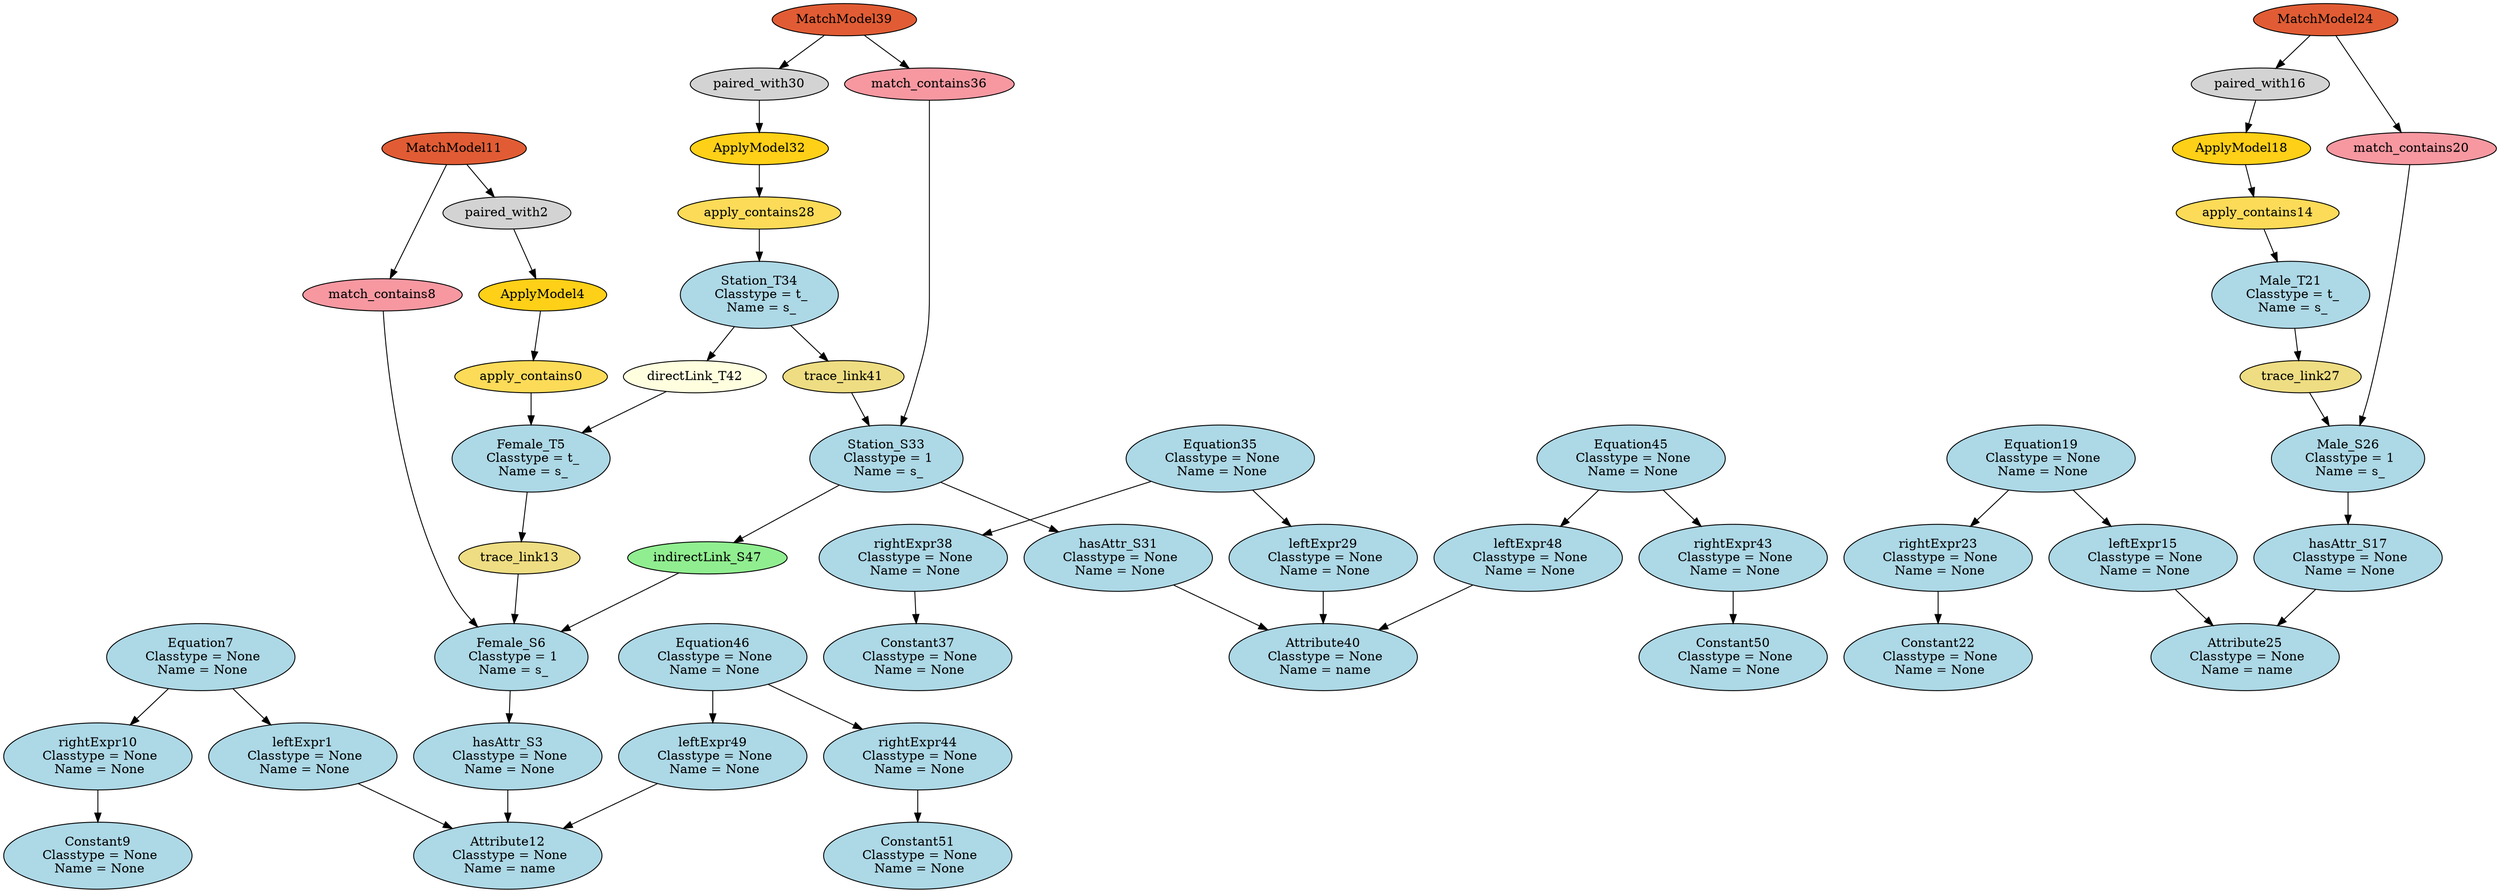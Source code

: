 digraph HEmptyPathCondition_HF2F_HM2M_HS2S_HSF2SF {
apply_contains0 [style=filled, fillcolor="#FCDB58"];
"leftExpr1\n Classtype = None\n Name = None" [style=filled, fillcolor=lightblue];
paired_with2 [style=filled, fillcolor=lightgray];
"hasAttr_S3\n Classtype = None\n Name = None" [style=filled, fillcolor=lightblue];
ApplyModel4 [style=filled, fillcolor="#FED017"];
"Female_T5\n Classtype = t_\n Name = s_" [style=filled, fillcolor=lightblue];
"Female_S6\n Classtype = 1\n Name = s_" [style=filled, fillcolor=lightblue];
"Equation7\n Classtype = None\n Name = None" [style=filled, fillcolor=lightblue];
match_contains8 [style=filled, fillcolor="#F798A1"];
"Constant9\n Classtype = None\n Name = None" [style=filled, fillcolor=lightblue];
"rightExpr10\n Classtype = None\n Name = None" [style=filled, fillcolor=lightblue];
MatchModel11 [style=filled, fillcolor="#E15C34"];
"Attribute12\n Classtype = None\n Name = name" [style=filled, fillcolor=lightblue];
trace_link13 [style=filled, fillcolor=lightgoldenrod];
apply_contains14 [style=filled, fillcolor="#FCDB58"];
"leftExpr15\n Classtype = None\n Name = None" [style=filled, fillcolor=lightblue];
paired_with16 [style=filled, fillcolor=lightgray];
"hasAttr_S17\n Classtype = None\n Name = None" [style=filled, fillcolor=lightblue];
ApplyModel18 [style=filled, fillcolor="#FED017"];
"Equation19\n Classtype = None\n Name = None" [style=filled, fillcolor=lightblue];
match_contains20 [style=filled, fillcolor="#F798A1"];
"Male_T21\n Classtype = t_\n Name = s_" [style=filled, fillcolor=lightblue];
"Constant22\n Classtype = None\n Name = None" [style=filled, fillcolor=lightblue];
"rightExpr23\n Classtype = None\n Name = None" [style=filled, fillcolor=lightblue];
MatchModel24 [style=filled, fillcolor="#E15C34"];
"Attribute25\n Classtype = None\n Name = name" [style=filled, fillcolor=lightblue];
"Male_S26\n Classtype = 1\n Name = s_" [style=filled, fillcolor=lightblue];
trace_link27 [style=filled, fillcolor=lightgoldenrod];
apply_contains28 [style=filled, fillcolor="#FCDB58"];
"leftExpr29\n Classtype = None\n Name = None" [style=filled, fillcolor=lightblue];
paired_with30 [style=filled, fillcolor=lightgray];
"hasAttr_S31\n Classtype = None\n Name = None" [style=filled, fillcolor=lightblue];
ApplyModel32 [style=filled, fillcolor="#FED017"];
"Station_S33\n Classtype = 1\n Name = s_" [style=filled, fillcolor=lightblue];
"Station_T34\n Classtype = t_\n Name = s_" [style=filled, fillcolor=lightblue];
"Equation35\n Classtype = None\n Name = None" [style=filled, fillcolor=lightblue];
match_contains36 [style=filled, fillcolor="#F798A1"];
"Constant37\n Classtype = None\n Name = None" [style=filled, fillcolor=lightblue];
"rightExpr38\n Classtype = None\n Name = None" [style=filled, fillcolor=lightblue];
MatchModel39 [style=filled, fillcolor="#E15C34"];
"Attribute40\n Classtype = None\n Name = name" [style=filled, fillcolor=lightblue];
trace_link41 [style=filled, fillcolor=lightgoldenrod];
"directLink_T42\n" [style=filled, fillcolor=lightyellow];
"rightExpr43\n Classtype = None\n Name = None" [style=filled, fillcolor=lightblue];
"rightExpr44\n Classtype = None\n Name = None" [style=filled, fillcolor=lightblue];
"Equation45\n Classtype = None\n Name = None" [style=filled, fillcolor=lightblue];
"Equation46\n Classtype = None\n Name = None" [style=filled, fillcolor=lightblue];
indirectLink_S47 [style=filled, fillcolor=lightgreen];
"leftExpr48\n Classtype = None\n Name = None" [style=filled, fillcolor=lightblue];
"leftExpr49\n Classtype = None\n Name = None" [style=filled, fillcolor=lightblue];
"Constant50\n Classtype = None\n Name = None" [style=filled, fillcolor=lightblue];
"Constant51\n Classtype = None\n Name = None" [style=filled, fillcolor=lightblue];
ApplyModel4 -> apply_contains0;
apply_contains0 -> "Female_T5\n Classtype = t_\n Name = s_";
"Equation7\n Classtype = None\n Name = None" -> "leftExpr1\n Classtype = None\n Name = None";
"leftExpr1\n Classtype = None\n Name = None" -> "Attribute12\n Classtype = None\n Name = name";
MatchModel11 -> paired_with2;
paired_with2 -> ApplyModel4;
"Female_S6\n Classtype = 1\n Name = s_" -> "hasAttr_S3\n Classtype = None\n Name = None";
"hasAttr_S3\n Classtype = None\n Name = None" -> "Attribute12\n Classtype = None\n Name = name";
match_contains8 -> "Female_S6\n Classtype = 1\n Name = s_";
"Equation7\n Classtype = None\n Name = None" -> "rightExpr10\n Classtype = None\n Name = None";
MatchModel11 -> match_contains8;
"rightExpr10\n Classtype = None\n Name = None" -> "Constant9\n Classtype = None\n Name = None";
trace_link13 -> "Female_S6\n Classtype = 1\n Name = s_";
"Female_T5\n Classtype = t_\n Name = s_" -> trace_link13;
ApplyModel18 -> apply_contains14;
apply_contains14 -> "Male_T21\n Classtype = t_\n Name = s_";
"Equation19\n Classtype = None\n Name = None" -> "leftExpr15\n Classtype = None\n Name = None";
"leftExpr15\n Classtype = None\n Name = None" -> "Attribute25\n Classtype = None\n Name = name";
MatchModel24 -> paired_with16;
paired_with16 -> ApplyModel18;
"Male_S26\n Classtype = 1\n Name = s_" -> "hasAttr_S17\n Classtype = None\n Name = None";
"hasAttr_S17\n Classtype = None\n Name = None" -> "Attribute25\n Classtype = None\n Name = name";
"Equation19\n Classtype = None\n Name = None" -> "rightExpr23\n Classtype = None\n Name = None";
MatchModel24 -> match_contains20;
match_contains20 -> "Male_S26\n Classtype = 1\n Name = s_";
"rightExpr23\n Classtype = None\n Name = None" -> "Constant22\n Classtype = None\n Name = None";
trace_link27 -> "Male_S26\n Classtype = 1\n Name = s_";
"Male_T21\n Classtype = t_\n Name = s_" -> trace_link27;
ApplyModel32 -> apply_contains28;
apply_contains28 -> "Station_T34\n Classtype = t_\n Name = s_";
"Equation35\n Classtype = None\n Name = None" -> "leftExpr29\n Classtype = None\n Name = None";
"leftExpr29\n Classtype = None\n Name = None" -> "Attribute40\n Classtype = None\n Name = name";
MatchModel39 -> paired_with30;
paired_with30 -> ApplyModel32;
"Station_S33\n Classtype = 1\n Name = s_" -> "hasAttr_S31\n Classtype = None\n Name = None";
"hasAttr_S31\n Classtype = None\n Name = None" -> "Attribute40\n Classtype = None\n Name = name";
match_contains36 -> "Station_S33\n Classtype = 1\n Name = s_";
"Equation35\n Classtype = None\n Name = None" -> "rightExpr38\n Classtype = None\n Name = None";
MatchModel39 -> match_contains36;
"rightExpr38\n Classtype = None\n Name = None" -> "Constant37\n Classtype = None\n Name = None";
trace_link41 -> "Station_S33\n Classtype = 1\n Name = s_";
"Station_T34\n Classtype = t_\n Name = s_" -> trace_link41;
"Station_S33\n Classtype = 1\n Name = s_" -> indirectLink_S47;
indirectLink_S47 -> "Female_S6\n Classtype = 1\n Name = s_";
"Equation45\n Classtype = None\n Name = None" -> "rightExpr43\n Classtype = None\n Name = None";
"Equation45\n Classtype = None\n Name = None" -> "leftExpr48\n Classtype = None\n Name = None";
"rightExpr43\n Classtype = None\n Name = None" -> "Constant50\n Classtype = None\n Name = None";
"Equation46\n Classtype = None\n Name = None" -> "rightExpr44\n Classtype = None\n Name = None";
"Equation46\n Classtype = None\n Name = None" -> "leftExpr49\n Classtype = None\n Name = None";
"rightExpr44\n Classtype = None\n Name = None" -> "Constant51\n Classtype = None\n Name = None";
"leftExpr48\n Classtype = None\n Name = None" -> "Attribute40\n Classtype = None\n Name = name";
"leftExpr49\n Classtype = None\n Name = None" -> "Attribute12\n Classtype = None\n Name = name";
"Station_T34\n Classtype = t_\n Name = s_" -> "directLink_T42\n";
"directLink_T42\n" -> "Female_T5\n Classtype = t_\n Name = s_";
}
